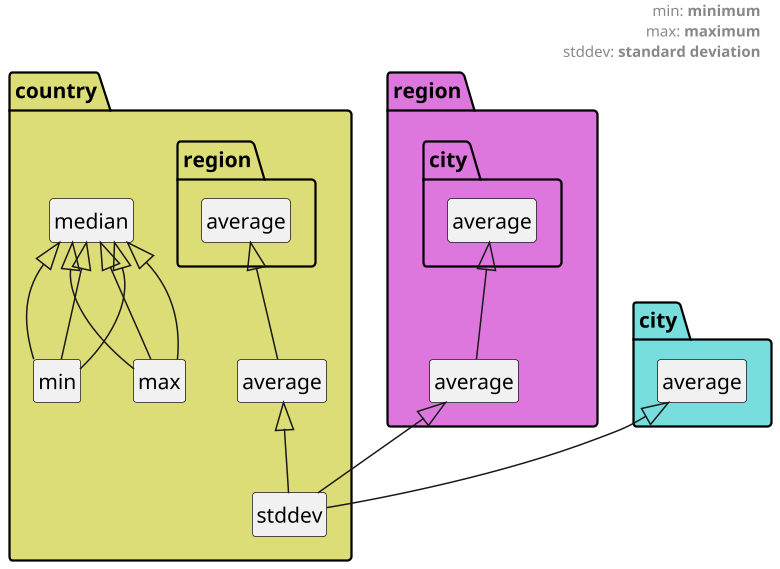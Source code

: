 @startuml

scale 1.5

hide circles
hide members

header
min: <b>minimum</b>
max: <b>maximum</b>
stddev: <b>standard deviation</b>
endheader


namespace country #DD7 {
    median <|-- min
    median <|-- max
    average <|-- stddev
    region.average <|-- average
}

namespace region #D7D {
    median <|-- min
    median <|-- max
    average <|-- stddev
    city.average <|-- average
}

namespace city #7DD  {
    median <|-- min
    median <|-- max
    average <|-- stddev
}
@enduml